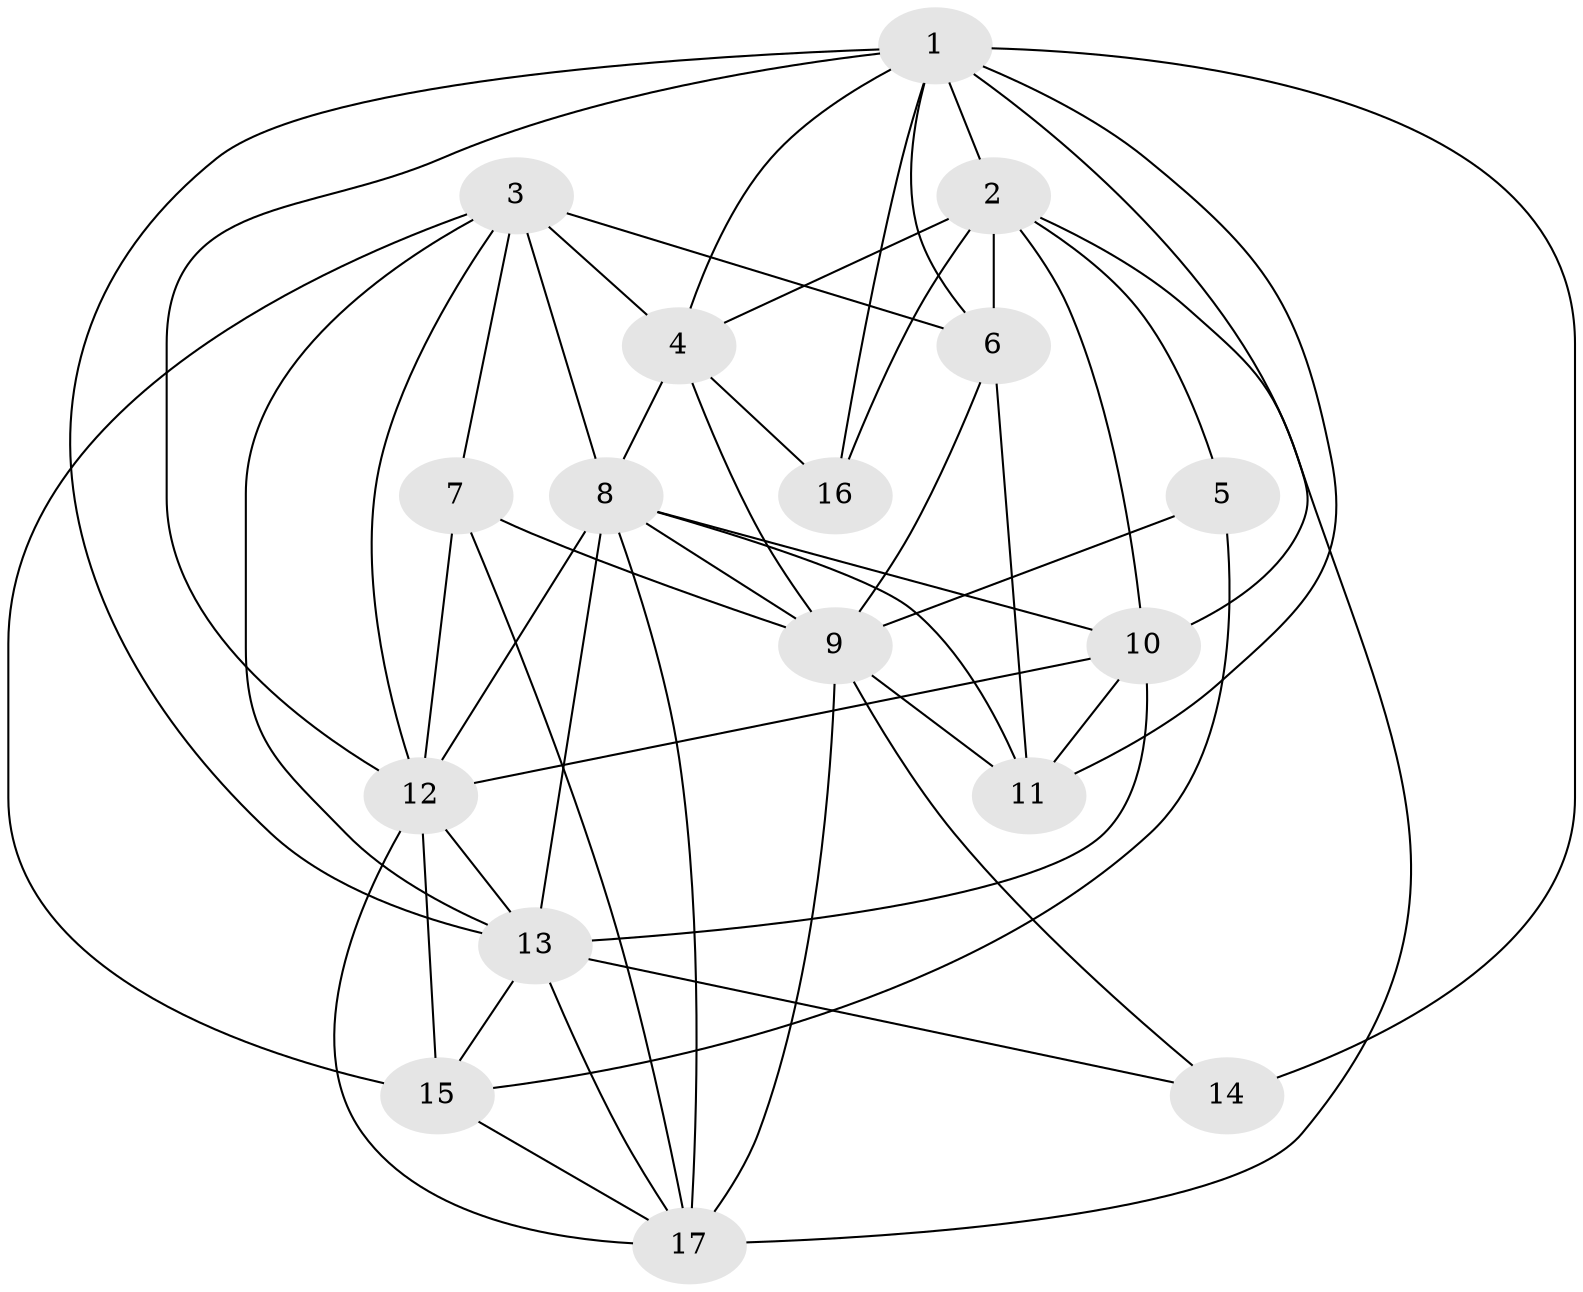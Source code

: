 // original degree distribution, {4: 1.0}
// Generated by graph-tools (version 1.1) at 2025/53/03/04/25 22:53:31]
// undirected, 17 vertices, 51 edges
graph export_dot {
  node [color=gray90,style=filled];
  1;
  2;
  3;
  4;
  5;
  6;
  7;
  8;
  9;
  10;
  11;
  12;
  13;
  14;
  15;
  16;
  17;
  1 -- 2 [weight=1.0];
  1 -- 4 [weight=1.0];
  1 -- 6 [weight=1.0];
  1 -- 10 [weight=1.0];
  1 -- 11 [weight=1.0];
  1 -- 12 [weight=1.0];
  1 -- 13 [weight=1.0];
  1 -- 14 [weight=2.0];
  1 -- 16 [weight=1.0];
  2 -- 4 [weight=1.0];
  2 -- 5 [weight=1.0];
  2 -- 6 [weight=3.0];
  2 -- 10 [weight=1.0];
  2 -- 16 [weight=2.0];
  2 -- 17 [weight=1.0];
  3 -- 4 [weight=3.0];
  3 -- 6 [weight=1.0];
  3 -- 7 [weight=1.0];
  3 -- 8 [weight=1.0];
  3 -- 12 [weight=1.0];
  3 -- 13 [weight=2.0];
  3 -- 15 [weight=1.0];
  4 -- 8 [weight=1.0];
  4 -- 9 [weight=1.0];
  4 -- 16 [weight=1.0];
  5 -- 9 [weight=2.0];
  5 -- 15 [weight=1.0];
  6 -- 9 [weight=1.0];
  6 -- 11 [weight=4.0];
  7 -- 9 [weight=1.0];
  7 -- 12 [weight=1.0];
  7 -- 17 [weight=1.0];
  8 -- 9 [weight=1.0];
  8 -- 10 [weight=1.0];
  8 -- 11 [weight=1.0];
  8 -- 12 [weight=2.0];
  8 -- 13 [weight=2.0];
  8 -- 17 [weight=1.0];
  9 -- 11 [weight=1.0];
  9 -- 14 [weight=1.0];
  9 -- 17 [weight=2.0];
  10 -- 11 [weight=1.0];
  10 -- 12 [weight=1.0];
  10 -- 13 [weight=1.0];
  12 -- 13 [weight=1.0];
  12 -- 15 [weight=2.0];
  12 -- 17 [weight=1.0];
  13 -- 14 [weight=1.0];
  13 -- 15 [weight=1.0];
  13 -- 17 [weight=1.0];
  15 -- 17 [weight=1.0];
}
